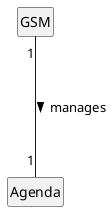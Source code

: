 @startuml

hide methods
hide circle
hide empty attributes
skinparam linetype polyline




class GSM {
}


class Agenda {

}


GSM "1"---"1" Agenda : manages >


@enduml
